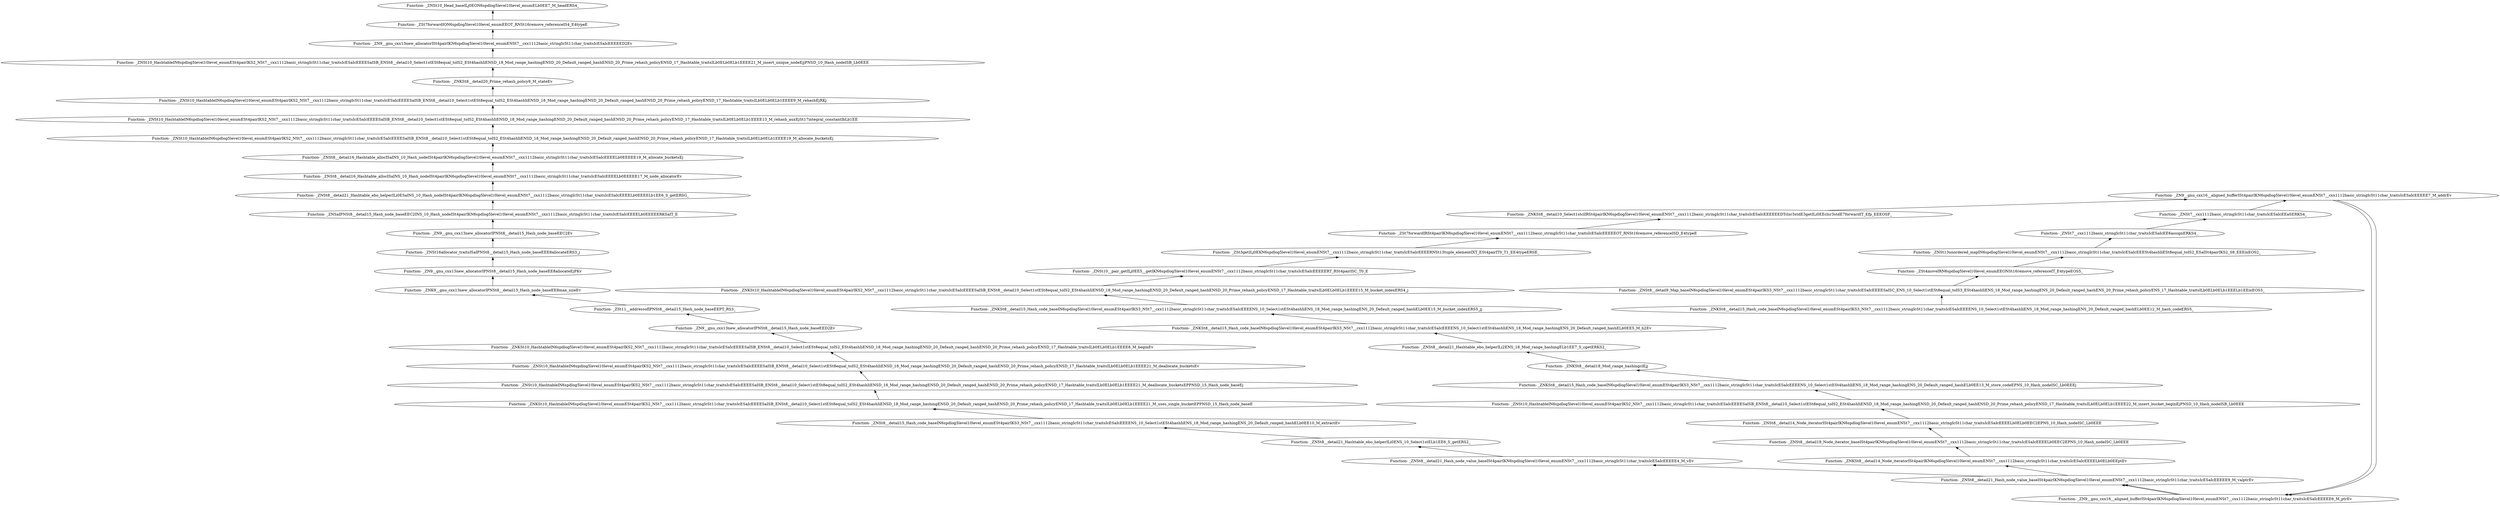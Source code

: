 digraph {
	"Function- _ZNKSt8__detail15_Hash_code_baseIN6spdlog5level10level_enumESt4pairIKS3_NSt7__cxx1112basic_stringIcSt11char_traitsIcESaIcEEEENS_10_Select1stESt4hashIiENS_18_Mod_range_hashingENS_20_Default_ranged_hashELb0EE12_M_hash_codeERS5_"
	"Function- _ZNSt8__detail9_Map_baseIN6spdlog5level10level_enumESt4pairIKS3_NSt7__cxx1112basic_stringIcSt11char_traitsIcESaIcEEEESaISC_ENS_10_Select1stESt8equal_toIS3_ESt4hashIiENS_18_Mod_range_hashingENS_20_Default_ranged_hashENS_20_Prime_rehash_policyENS_17_Hashtable_traitsILb0ELb0ELb1EEELb1EEixEOS3_"
	"Function- _ZNSt8__detail9_Map_baseIN6spdlog5level10level_enumESt4pairIKS3_NSt7__cxx1112basic_stringIcSt11char_traitsIcESaIcEEEESaISC_ENS_10_Select1stESt8equal_toIS3_ESt4hashIiENS_18_Mod_range_hashingENS_20_Default_ranged_hashENS_20_Prime_rehash_policyENS_17_Hashtable_traitsILb0ELb0ELb1EEELb1EEixEOS3_" -> "Function- _ZNKSt8__detail15_Hash_code_baseIN6spdlog5level10level_enumESt4pairIKS3_NSt7__cxx1112basic_stringIcSt11char_traitsIcESaIcEEEENS_10_Select1stESt4hashIiENS_18_Mod_range_hashingENS_20_Default_ranged_hashELb0EE12_M_hash_codeERS5_" [dir=back]
	"Function- _ZSt4moveIRN6spdlog5level10level_enumEEONSt16remove_referenceIT_E4typeEOS5_"
	"Function- _ZSt4moveIRN6spdlog5level10level_enumEEONSt16remove_referenceIT_E4typeEOS5_" -> "Function- _ZNSt8__detail9_Map_baseIN6spdlog5level10level_enumESt4pairIKS3_NSt7__cxx1112basic_stringIcSt11char_traitsIcESaIcEEEESaISC_ENS_10_Select1stESt8equal_toIS3_ESt4hashIiENS_18_Mod_range_hashingENS_20_Default_ranged_hashENS_20_Prime_rehash_policyENS_17_Hashtable_traitsILb0ELb0ELb1EEELb1EEixEOS3_" [dir=back]
	"Function- _ZNSt13unordered_mapIN6spdlog5level10level_enumENSt7__cxx1112basic_stringIcSt11char_traitsIcESaIcEEESt4hashIiESt8equal_toIS2_ESaISt4pairIKS2_S8_EEEixEOS2_"
	"Function- _ZNSt13unordered_mapIN6spdlog5level10level_enumENSt7__cxx1112basic_stringIcSt11char_traitsIcESaIcEEESt4hashIiESt8equal_toIS2_ESaISt4pairIKS2_S8_EEEixEOS2_" -> "Function- _ZSt4moveIRN6spdlog5level10level_enumEEONSt16remove_referenceIT_E4typeEOS5_" [dir=back]
	"Function- _ZNSt7__cxx1112basic_stringIcSt11char_traitsIcESaIcEE6assignERKS4_"
	"Function- _ZNSt7__cxx1112basic_stringIcSt11char_traitsIcESaIcEE6assignERKS4_" -> "Function- _ZNSt13unordered_mapIN6spdlog5level10level_enumENSt7__cxx1112basic_stringIcSt11char_traitsIcESaIcEEESt4hashIiESt8equal_toIS2_ESaISt4pairIKS2_S8_EEEixEOS2_" [dir=back]
	"Function- _ZNSt7__cxx1112basic_stringIcSt11char_traitsIcESaIcEEaSERKS4_"
	"Function- _ZNSt7__cxx1112basic_stringIcSt11char_traitsIcESaIcEEaSERKS4_" -> "Function- _ZNSt7__cxx1112basic_stringIcSt11char_traitsIcESaIcEE6assignERKS4_" [dir=back]
	"Function- _ZN9__gnu_cxx16__aligned_bufferISt4pairIKN6spdlog5level10level_enumENSt7__cxx1112basic_stringIcSt11char_traitsIcESaIcEEEEE7_M_addrEv"
	"Function- _ZN9__gnu_cxx16__aligned_bufferISt4pairIKN6spdlog5level10level_enumENSt7__cxx1112basic_stringIcSt11char_traitsIcESaIcEEEEE7_M_addrEv" -> "Function- _ZNSt7__cxx1112basic_stringIcSt11char_traitsIcESaIcEEaSERKS4_" [dir=back]
	"Function- _ZN9__gnu_cxx16__aligned_bufferISt4pairIKN6spdlog5level10level_enumENSt7__cxx1112basic_stringIcSt11char_traitsIcESaIcEEEEE6_M_ptrEv"
	"Function- _ZN9__gnu_cxx16__aligned_bufferISt4pairIKN6spdlog5level10level_enumENSt7__cxx1112basic_stringIcSt11char_traitsIcESaIcEEEEE6_M_ptrEv" -> "Function- _ZN9__gnu_cxx16__aligned_bufferISt4pairIKN6spdlog5level10level_enumENSt7__cxx1112basic_stringIcSt11char_traitsIcESaIcEEEEE7_M_addrEv" [dir=back]
	"Function- _ZNSt8__detail21_Hash_node_value_baseISt4pairIKN6spdlog5level10level_enumENSt7__cxx1112basic_stringIcSt11char_traitsIcESaIcEEEEE9_M_valptrEv"
	"Function- _ZNSt8__detail21_Hash_node_value_baseISt4pairIKN6spdlog5level10level_enumENSt7__cxx1112basic_stringIcSt11char_traitsIcESaIcEEEEE9_M_valptrEv" -> "Function- _ZN9__gnu_cxx16__aligned_bufferISt4pairIKN6spdlog5level10level_enumENSt7__cxx1112basic_stringIcSt11char_traitsIcESaIcEEEEE6_M_ptrEv" [dir=back]
	"Function- _ZNKSt8__detail14_Node_iteratorISt4pairIKN6spdlog5level10level_enumENSt7__cxx1112basic_stringIcSt11char_traitsIcESaIcEEEELb0ELb0EEptEv"
	"Function- _ZNKSt8__detail14_Node_iteratorISt4pairIKN6spdlog5level10level_enumENSt7__cxx1112basic_stringIcSt11char_traitsIcESaIcEEEELb0ELb0EEptEv" -> "Function- _ZNSt8__detail21_Hash_node_value_baseISt4pairIKN6spdlog5level10level_enumENSt7__cxx1112basic_stringIcSt11char_traitsIcESaIcEEEEE9_M_valptrEv" [dir=back]
	"Function- _ZNSt8__detail19_Node_iterator_baseISt4pairIKN6spdlog5level10level_enumENSt7__cxx1112basic_stringIcSt11char_traitsIcESaIcEEEELb0EEC2EPNS_10_Hash_nodeISC_Lb0EEE"
	"Function- _ZNSt8__detail19_Node_iterator_baseISt4pairIKN6spdlog5level10level_enumENSt7__cxx1112basic_stringIcSt11char_traitsIcESaIcEEEELb0EEC2EPNS_10_Hash_nodeISC_Lb0EEE" -> "Function- _ZNKSt8__detail14_Node_iteratorISt4pairIKN6spdlog5level10level_enumENSt7__cxx1112basic_stringIcSt11char_traitsIcESaIcEEEELb0ELb0EEptEv" [dir=back]
	"Function- _ZNSt8__detail14_Node_iteratorISt4pairIKN6spdlog5level10level_enumENSt7__cxx1112basic_stringIcSt11char_traitsIcESaIcEEEELb0ELb0EEC2EPNS_10_Hash_nodeISC_Lb0EEE"
	"Function- _ZNSt8__detail14_Node_iteratorISt4pairIKN6spdlog5level10level_enumENSt7__cxx1112basic_stringIcSt11char_traitsIcESaIcEEEELb0ELb0EEC2EPNS_10_Hash_nodeISC_Lb0EEE" -> "Function- _ZNSt8__detail19_Node_iterator_baseISt4pairIKN6spdlog5level10level_enumENSt7__cxx1112basic_stringIcSt11char_traitsIcESaIcEEEELb0EEC2EPNS_10_Hash_nodeISC_Lb0EEE" [dir=back]
	"Function- _ZNSt10_HashtableIN6spdlog5level10level_enumESt4pairIKS2_NSt7__cxx1112basic_stringIcSt11char_traitsIcESaIcEEEESaISB_ENSt8__detail10_Select1stESt8equal_toIS2_ESt4hashIiENSD_18_Mod_range_hashingENSD_20_Default_ranged_hashENSD_20_Prime_rehash_policyENSD_17_Hashtable_traitsILb0ELb0ELb1EEEE22_M_insert_bucket_beginEjPNSD_10_Hash_nodeISB_Lb0EEE"
	"Function- _ZNSt10_HashtableIN6spdlog5level10level_enumESt4pairIKS2_NSt7__cxx1112basic_stringIcSt11char_traitsIcESaIcEEEESaISB_ENSt8__detail10_Select1stESt8equal_toIS2_ESt4hashIiENSD_18_Mod_range_hashingENSD_20_Default_ranged_hashENSD_20_Prime_rehash_policyENSD_17_Hashtable_traitsILb0ELb0ELb1EEEE22_M_insert_bucket_beginEjPNSD_10_Hash_nodeISB_Lb0EEE" -> "Function- _ZNSt8__detail14_Node_iteratorISt4pairIKN6spdlog5level10level_enumENSt7__cxx1112basic_stringIcSt11char_traitsIcESaIcEEEELb0ELb0EEC2EPNS_10_Hash_nodeISC_Lb0EEE" [dir=back]
	"Function- _ZNKSt8__detail15_Hash_code_baseIN6spdlog5level10level_enumESt4pairIKS3_NSt7__cxx1112basic_stringIcSt11char_traitsIcESaIcEEEENS_10_Select1stESt4hashIiENS_18_Mod_range_hashingENS_20_Default_ranged_hashELb0EE13_M_store_codeEPNS_10_Hash_nodeISC_Lb0EEEj"
	"Function- _ZNKSt8__detail15_Hash_code_baseIN6spdlog5level10level_enumESt4pairIKS3_NSt7__cxx1112basic_stringIcSt11char_traitsIcESaIcEEEENS_10_Select1stESt4hashIiENS_18_Mod_range_hashingENS_20_Default_ranged_hashELb0EE13_M_store_codeEPNS_10_Hash_nodeISC_Lb0EEEj" -> "Function- _ZNSt10_HashtableIN6spdlog5level10level_enumESt4pairIKS2_NSt7__cxx1112basic_stringIcSt11char_traitsIcESaIcEEEESaISB_ENSt8__detail10_Select1stESt8equal_toIS2_ESt4hashIiENSD_18_Mod_range_hashingENSD_20_Default_ranged_hashENSD_20_Prime_rehash_policyENSD_17_Hashtable_traitsILb0ELb0ELb1EEEE22_M_insert_bucket_beginEjPNSD_10_Hash_nodeISB_Lb0EEE" [dir=back]
	"Function- _ZNKSt8__detail18_Mod_range_hashingclEjj"
	"Function- _ZNKSt8__detail18_Mod_range_hashingclEjj" -> "Function- _ZNKSt8__detail15_Hash_code_baseIN6spdlog5level10level_enumESt4pairIKS3_NSt7__cxx1112basic_stringIcSt11char_traitsIcESaIcEEEENS_10_Select1stESt4hashIiENS_18_Mod_range_hashingENS_20_Default_ranged_hashELb0EE13_M_store_codeEPNS_10_Hash_nodeISC_Lb0EEEj" [dir=back]
	"Function- _ZNSt8__detail21_Hashtable_ebo_helperILi2ENS_18_Mod_range_hashingELb1EE7_S_cgetERKS2_"
	"Function- _ZNSt8__detail21_Hashtable_ebo_helperILi2ENS_18_Mod_range_hashingELb1EE7_S_cgetERKS2_" -> "Function- _ZNKSt8__detail18_Mod_range_hashingclEjj" [dir=back]
	"Function- _ZNKSt8__detail15_Hash_code_baseIN6spdlog5level10level_enumESt4pairIKS3_NSt7__cxx1112basic_stringIcSt11char_traitsIcESaIcEEEENS_10_Select1stESt4hashIiENS_18_Mod_range_hashingENS_20_Default_ranged_hashELb0EE5_M_h2Ev"
	"Function- _ZNKSt8__detail15_Hash_code_baseIN6spdlog5level10level_enumESt4pairIKS3_NSt7__cxx1112basic_stringIcSt11char_traitsIcESaIcEEEENS_10_Select1stESt4hashIiENS_18_Mod_range_hashingENS_20_Default_ranged_hashELb0EE5_M_h2Ev" -> "Function- _ZNSt8__detail21_Hashtable_ebo_helperILi2ENS_18_Mod_range_hashingELb1EE7_S_cgetERKS2_" [dir=back]
	"Function- _ZNKSt8__detail15_Hash_code_baseIN6spdlog5level10level_enumESt4pairIKS3_NSt7__cxx1112basic_stringIcSt11char_traitsIcESaIcEEEENS_10_Select1stESt4hashIiENS_18_Mod_range_hashingENS_20_Default_ranged_hashELb0EE15_M_bucket_indexERS5_jj"
	"Function- _ZNKSt8__detail15_Hash_code_baseIN6spdlog5level10level_enumESt4pairIKS3_NSt7__cxx1112basic_stringIcSt11char_traitsIcESaIcEEEENS_10_Select1stESt4hashIiENS_18_Mod_range_hashingENS_20_Default_ranged_hashELb0EE15_M_bucket_indexERS5_jj" -> "Function- _ZNKSt8__detail15_Hash_code_baseIN6spdlog5level10level_enumESt4pairIKS3_NSt7__cxx1112basic_stringIcSt11char_traitsIcESaIcEEEENS_10_Select1stESt4hashIiENS_18_Mod_range_hashingENS_20_Default_ranged_hashELb0EE5_M_h2Ev" [dir=back]
	"Function- _ZNKSt10_HashtableIN6spdlog5level10level_enumESt4pairIKS2_NSt7__cxx1112basic_stringIcSt11char_traitsIcESaIcEEEESaISB_ENSt8__detail10_Select1stESt8equal_toIS2_ESt4hashIiENSD_18_Mod_range_hashingENSD_20_Default_ranged_hashENSD_20_Prime_rehash_policyENSD_17_Hashtable_traitsILb0ELb0ELb1EEEE15_M_bucket_indexERS4_j"
	"Function- _ZNKSt10_HashtableIN6spdlog5level10level_enumESt4pairIKS2_NSt7__cxx1112basic_stringIcSt11char_traitsIcESaIcEEEESaISB_ENSt8__detail10_Select1stESt8equal_toIS2_ESt4hashIiENSD_18_Mod_range_hashingENSD_20_Default_ranged_hashENSD_20_Prime_rehash_policyENSD_17_Hashtable_traitsILb0ELb0ELb1EEEE15_M_bucket_indexERS4_j" -> "Function- _ZNKSt8__detail15_Hash_code_baseIN6spdlog5level10level_enumESt4pairIKS3_NSt7__cxx1112basic_stringIcSt11char_traitsIcESaIcEEEENS_10_Select1stESt4hashIiENS_18_Mod_range_hashingENS_20_Default_ranged_hashELb0EE15_M_bucket_indexERS5_jj" [dir=back]
	"Function- _ZNSt10__pair_getILj0EE5__getIKN6spdlog5level10level_enumENSt7__cxx1112basic_stringIcSt11char_traitsIcESaIcEEEEERT_RSt4pairISC_T0_E"
	"Function- _ZNSt10__pair_getILj0EE5__getIKN6spdlog5level10level_enumENSt7__cxx1112basic_stringIcSt11char_traitsIcESaIcEEEEERT_RSt4pairISC_T0_E" -> "Function- _ZNKSt10_HashtableIN6spdlog5level10level_enumESt4pairIKS2_NSt7__cxx1112basic_stringIcSt11char_traitsIcESaIcEEEESaISB_ENSt8__detail10_Select1stESt8equal_toIS2_ESt4hashIiENSD_18_Mod_range_hashingENSD_20_Default_ranged_hashENSD_20_Prime_rehash_policyENSD_17_Hashtable_traitsILb0ELb0ELb1EEEE15_M_bucket_indexERS4_j" [dir=back]
	"Function- _ZSt3getILj0EKN6spdlog5level10level_enumENSt7__cxx1112basic_stringIcSt11char_traitsIcESaIcEEEERNSt13tuple_elementIXT_ESt4pairIT0_T1_EE4typeERSE_"
	"Function- _ZSt3getILj0EKN6spdlog5level10level_enumENSt7__cxx1112basic_stringIcSt11char_traitsIcESaIcEEEERNSt13tuple_elementIXT_ESt4pairIT0_T1_EE4typeERSE_" -> "Function- _ZNSt10__pair_getILj0EE5__getIKN6spdlog5level10level_enumENSt7__cxx1112basic_stringIcSt11char_traitsIcESaIcEEEEERT_RSt4pairISC_T0_E" [dir=back]
	"Function- _ZSt7forwardIRSt4pairIKN6spdlog5level10level_enumENSt7__cxx1112basic_stringIcSt11char_traitsIcESaIcEEEEEOT_RNSt16remove_referenceISD_E4typeE"
	"Function- _ZSt7forwardIRSt4pairIKN6spdlog5level10level_enumENSt7__cxx1112basic_stringIcSt11char_traitsIcESaIcEEEEEOT_RNSt16remove_referenceISD_E4typeE" -> "Function- _ZSt3getILj0EKN6spdlog5level10level_enumENSt7__cxx1112basic_stringIcSt11char_traitsIcESaIcEEEERNSt13tuple_elementIXT_ESt4pairIT0_T1_EE4typeERSE_" [dir=back]
	"Function- _ZNKSt8__detail10_Select1stclIRSt4pairIKN6spdlog5level10level_enumENSt7__cxx1112basic_stringIcSt11char_traitsIcESaIcEEEEEEDTclsr3stdE3getILi0EEclsr3stdE7forwardIT_Efp_EEEOSF_"
	"Function- _ZNKSt8__detail10_Select1stclIRSt4pairIKN6spdlog5level10level_enumENSt7__cxx1112basic_stringIcSt11char_traitsIcESaIcEEEEEEDTclsr3stdE3getILi0EEclsr3stdE7forwardIT_Efp_EEEOSF_" -> "Function- _ZSt7forwardIRSt4pairIKN6spdlog5level10level_enumENSt7__cxx1112basic_stringIcSt11char_traitsIcESaIcEEEEEOT_RNSt16remove_referenceISD_E4typeE" [dir=back]
	"Function- _ZN9__gnu_cxx16__aligned_bufferISt4pairIKN6spdlog5level10level_enumENSt7__cxx1112basic_stringIcSt11char_traitsIcESaIcEEEEE7_M_addrEv"
	"Function- _ZN9__gnu_cxx16__aligned_bufferISt4pairIKN6spdlog5level10level_enumENSt7__cxx1112basic_stringIcSt11char_traitsIcESaIcEEEEE7_M_addrEv" -> "Function- _ZNKSt8__detail10_Select1stclIRSt4pairIKN6spdlog5level10level_enumENSt7__cxx1112basic_stringIcSt11char_traitsIcESaIcEEEEEEDTclsr3stdE3getILi0EEclsr3stdE7forwardIT_Efp_EEEOSF_" [dir=back]
	"Function- _ZN9__gnu_cxx16__aligned_bufferISt4pairIKN6spdlog5level10level_enumENSt7__cxx1112basic_stringIcSt11char_traitsIcESaIcEEEEE6_M_ptrEv"
	"Function- _ZN9__gnu_cxx16__aligned_bufferISt4pairIKN6spdlog5level10level_enumENSt7__cxx1112basic_stringIcSt11char_traitsIcESaIcEEEEE6_M_ptrEv" -> "Function- _ZN9__gnu_cxx16__aligned_bufferISt4pairIKN6spdlog5level10level_enumENSt7__cxx1112basic_stringIcSt11char_traitsIcESaIcEEEEE7_M_addrEv" [dir=back]
	"Function- _ZNSt8__detail21_Hash_node_value_baseISt4pairIKN6spdlog5level10level_enumENSt7__cxx1112basic_stringIcSt11char_traitsIcESaIcEEEEE9_M_valptrEv"
	"Function- _ZNSt8__detail21_Hash_node_value_baseISt4pairIKN6spdlog5level10level_enumENSt7__cxx1112basic_stringIcSt11char_traitsIcESaIcEEEEE9_M_valptrEv" -> "Function- _ZN9__gnu_cxx16__aligned_bufferISt4pairIKN6spdlog5level10level_enumENSt7__cxx1112basic_stringIcSt11char_traitsIcESaIcEEEEE6_M_ptrEv" [dir=back]
	"Function- _ZNSt8__detail21_Hash_node_value_baseISt4pairIKN6spdlog5level10level_enumENSt7__cxx1112basic_stringIcSt11char_traitsIcESaIcEEEEE4_M_vEv"
	"Function- _ZNSt8__detail21_Hash_node_value_baseISt4pairIKN6spdlog5level10level_enumENSt7__cxx1112basic_stringIcSt11char_traitsIcESaIcEEEEE4_M_vEv" -> "Function- _ZNSt8__detail21_Hash_node_value_baseISt4pairIKN6spdlog5level10level_enumENSt7__cxx1112basic_stringIcSt11char_traitsIcESaIcEEEEE9_M_valptrEv" [dir=back]
	"Function- _ZNSt8__detail21_Hashtable_ebo_helperILi0ENS_10_Select1stELb1EE6_S_getERS2_"
	"Function- _ZNSt8__detail21_Hashtable_ebo_helperILi0ENS_10_Select1stELb1EE6_S_getERS2_" -> "Function- _ZNSt8__detail21_Hash_node_value_baseISt4pairIKN6spdlog5level10level_enumENSt7__cxx1112basic_stringIcSt11char_traitsIcESaIcEEEEE4_M_vEv" [dir=back]
	"Function- _ZNSt8__detail15_Hash_code_baseIN6spdlog5level10level_enumESt4pairIKS3_NSt7__cxx1112basic_stringIcSt11char_traitsIcESaIcEEEENS_10_Select1stESt4hashIiENS_18_Mod_range_hashingENS_20_Default_ranged_hashELb0EE10_M_extractEv"
	"Function- _ZNSt8__detail15_Hash_code_baseIN6spdlog5level10level_enumESt4pairIKS3_NSt7__cxx1112basic_stringIcSt11char_traitsIcESaIcEEEENS_10_Select1stESt4hashIiENS_18_Mod_range_hashingENS_20_Default_ranged_hashELb0EE10_M_extractEv" -> "Function- _ZNSt8__detail21_Hashtable_ebo_helperILi0ENS_10_Select1stELb1EE6_S_getERS2_" [dir=back]
	"Function- _ZNKSt10_HashtableIN6spdlog5level10level_enumESt4pairIKS2_NSt7__cxx1112basic_stringIcSt11char_traitsIcESaIcEEEESaISB_ENSt8__detail10_Select1stESt8equal_toIS2_ESt4hashIiENSD_18_Mod_range_hashingENSD_20_Default_ranged_hashENSD_20_Prime_rehash_policyENSD_17_Hashtable_traitsILb0ELb0ELb1EEEE21_M_uses_single_bucketEPPNSD_15_Hash_node_baseE"
	"Function- _ZNKSt10_HashtableIN6spdlog5level10level_enumESt4pairIKS2_NSt7__cxx1112basic_stringIcSt11char_traitsIcESaIcEEEESaISB_ENSt8__detail10_Select1stESt8equal_toIS2_ESt4hashIiENSD_18_Mod_range_hashingENSD_20_Default_ranged_hashENSD_20_Prime_rehash_policyENSD_17_Hashtable_traitsILb0ELb0ELb1EEEE21_M_uses_single_bucketEPPNSD_15_Hash_node_baseE" -> "Function- _ZNSt8__detail15_Hash_code_baseIN6spdlog5level10level_enumESt4pairIKS3_NSt7__cxx1112basic_stringIcSt11char_traitsIcESaIcEEEENS_10_Select1stESt4hashIiENS_18_Mod_range_hashingENS_20_Default_ranged_hashELb0EE10_M_extractEv" [dir=back]
	"Function- _ZNSt10_HashtableIN6spdlog5level10level_enumESt4pairIKS2_NSt7__cxx1112basic_stringIcSt11char_traitsIcESaIcEEEESaISB_ENSt8__detail10_Select1stESt8equal_toIS2_ESt4hashIiENSD_18_Mod_range_hashingENSD_20_Default_ranged_hashENSD_20_Prime_rehash_policyENSD_17_Hashtable_traitsILb0ELb0ELb1EEEE21_M_deallocate_bucketsEPPNSD_15_Hash_node_baseEj"
	"Function- _ZNSt10_HashtableIN6spdlog5level10level_enumESt4pairIKS2_NSt7__cxx1112basic_stringIcSt11char_traitsIcESaIcEEEESaISB_ENSt8__detail10_Select1stESt8equal_toIS2_ESt4hashIiENSD_18_Mod_range_hashingENSD_20_Default_ranged_hashENSD_20_Prime_rehash_policyENSD_17_Hashtable_traitsILb0ELb0ELb1EEEE21_M_deallocate_bucketsEPPNSD_15_Hash_node_baseEj" -> "Function- _ZNKSt10_HashtableIN6spdlog5level10level_enumESt4pairIKS2_NSt7__cxx1112basic_stringIcSt11char_traitsIcESaIcEEEESaISB_ENSt8__detail10_Select1stESt8equal_toIS2_ESt4hashIiENSD_18_Mod_range_hashingENSD_20_Default_ranged_hashENSD_20_Prime_rehash_policyENSD_17_Hashtable_traitsILb0ELb0ELb1EEEE21_M_uses_single_bucketEPPNSD_15_Hash_node_baseE" [dir=back]
	"Function- _ZNSt10_HashtableIN6spdlog5level10level_enumESt4pairIKS2_NSt7__cxx1112basic_stringIcSt11char_traitsIcESaIcEEEESaISB_ENSt8__detail10_Select1stESt8equal_toIS2_ESt4hashIiENSD_18_Mod_range_hashingENSD_20_Default_ranged_hashENSD_20_Prime_rehash_policyENSD_17_Hashtable_traitsILb0ELb0ELb1EEEE21_M_deallocate_bucketsEv"
	"Function- _ZNSt10_HashtableIN6spdlog5level10level_enumESt4pairIKS2_NSt7__cxx1112basic_stringIcSt11char_traitsIcESaIcEEEESaISB_ENSt8__detail10_Select1stESt8equal_toIS2_ESt4hashIiENSD_18_Mod_range_hashingENSD_20_Default_ranged_hashENSD_20_Prime_rehash_policyENSD_17_Hashtable_traitsILb0ELb0ELb1EEEE21_M_deallocate_bucketsEv" -> "Function- _ZNSt10_HashtableIN6spdlog5level10level_enumESt4pairIKS2_NSt7__cxx1112basic_stringIcSt11char_traitsIcESaIcEEEESaISB_ENSt8__detail10_Select1stESt8equal_toIS2_ESt4hashIiENSD_18_Mod_range_hashingENSD_20_Default_ranged_hashENSD_20_Prime_rehash_policyENSD_17_Hashtable_traitsILb0ELb0ELb1EEEE21_M_deallocate_bucketsEPPNSD_15_Hash_node_baseEj" [dir=back]
	"Function- _ZNKSt10_HashtableIN6spdlog5level10level_enumESt4pairIKS2_NSt7__cxx1112basic_stringIcSt11char_traitsIcESaIcEEEESaISB_ENSt8__detail10_Select1stESt8equal_toIS2_ESt4hashIiENSD_18_Mod_range_hashingENSD_20_Default_ranged_hashENSD_20_Prime_rehash_policyENSD_17_Hashtable_traitsILb0ELb0ELb1EEEE8_M_beginEv"
	"Function- _ZNKSt10_HashtableIN6spdlog5level10level_enumESt4pairIKS2_NSt7__cxx1112basic_stringIcSt11char_traitsIcESaIcEEEESaISB_ENSt8__detail10_Select1stESt8equal_toIS2_ESt4hashIiENSD_18_Mod_range_hashingENSD_20_Default_ranged_hashENSD_20_Prime_rehash_policyENSD_17_Hashtable_traitsILb0ELb0ELb1EEEE8_M_beginEv" -> "Function- _ZNSt10_HashtableIN6spdlog5level10level_enumESt4pairIKS2_NSt7__cxx1112basic_stringIcSt11char_traitsIcESaIcEEEESaISB_ENSt8__detail10_Select1stESt8equal_toIS2_ESt4hashIiENSD_18_Mod_range_hashingENSD_20_Default_ranged_hashENSD_20_Prime_rehash_policyENSD_17_Hashtable_traitsILb0ELb0ELb1EEEE21_M_deallocate_bucketsEv" [dir=back]
	"Function- _ZN9__gnu_cxx13new_allocatorIPNSt8__detail15_Hash_node_baseEED2Ev"
	"Function- _ZN9__gnu_cxx13new_allocatorIPNSt8__detail15_Hash_node_baseEED2Ev" -> "Function- _ZNKSt10_HashtableIN6spdlog5level10level_enumESt4pairIKS2_NSt7__cxx1112basic_stringIcSt11char_traitsIcESaIcEEEESaISB_ENSt8__detail10_Select1stESt8equal_toIS2_ESt4hashIiENSD_18_Mod_range_hashingENSD_20_Default_ranged_hashENSD_20_Prime_rehash_policyENSD_17_Hashtable_traitsILb0ELb0ELb1EEEE8_M_beginEv" [dir=back]
	"Function- _ZSt11__addressofIPNSt8__detail15_Hash_node_baseEEPT_RS3_"
	"Function- _ZSt11__addressofIPNSt8__detail15_Hash_node_baseEEPT_RS3_" -> "Function- _ZN9__gnu_cxx13new_allocatorIPNSt8__detail15_Hash_node_baseEED2Ev" [dir=back]
	"Function- _ZNK9__gnu_cxx13new_allocatorIPNSt8__detail15_Hash_node_baseEE8max_sizeEv"
	"Function- _ZNK9__gnu_cxx13new_allocatorIPNSt8__detail15_Hash_node_baseEE8max_sizeEv" -> "Function- _ZSt11__addressofIPNSt8__detail15_Hash_node_baseEEPT_RS3_" [dir=back]
	"Function- _ZN9__gnu_cxx13new_allocatorIPNSt8__detail15_Hash_node_baseEE8allocateEjPKv"
	"Function- _ZN9__gnu_cxx13new_allocatorIPNSt8__detail15_Hash_node_baseEE8allocateEjPKv" -> "Function- _ZNK9__gnu_cxx13new_allocatorIPNSt8__detail15_Hash_node_baseEE8max_sizeEv" [dir=back]
	"Function- _ZNSt16allocator_traitsISaIPNSt8__detail15_Hash_node_baseEEE8allocateERS3_j"
	"Function- _ZNSt16allocator_traitsISaIPNSt8__detail15_Hash_node_baseEEE8allocateERS3_j" -> "Function- _ZN9__gnu_cxx13new_allocatorIPNSt8__detail15_Hash_node_baseEE8allocateEjPKv" [dir=back]
	"Function- _ZN9__gnu_cxx13new_allocatorIPNSt8__detail15_Hash_node_baseEEC2Ev"
	"Function- _ZN9__gnu_cxx13new_allocatorIPNSt8__detail15_Hash_node_baseEEC2Ev" -> "Function- _ZNSt16allocator_traitsISaIPNSt8__detail15_Hash_node_baseEEE8allocateERS3_j" [dir=back]
	"Function- _ZNSaIPNSt8__detail15_Hash_node_baseEEC2INS_10_Hash_nodeISt4pairIKN6spdlog5level10level_enumENSt7__cxx1112basic_stringIcSt11char_traitsIcESaIcEEEELb0EEEEERKSaIT_E"
	"Function- _ZNSaIPNSt8__detail15_Hash_node_baseEEC2INS_10_Hash_nodeISt4pairIKN6spdlog5level10level_enumENSt7__cxx1112basic_stringIcSt11char_traitsIcESaIcEEEELb0EEEEERKSaIT_E" -> "Function- _ZN9__gnu_cxx13new_allocatorIPNSt8__detail15_Hash_node_baseEEC2Ev" [dir=back]
	"Function- _ZNSt8__detail21_Hashtable_ebo_helperILi0ESaINS_10_Hash_nodeISt4pairIKN6spdlog5level10level_enumENSt7__cxx1112basic_stringIcSt11char_traitsIcESaIcEEEELb0EEEELb1EE6_S_getERSG_"
	"Function- _ZNSt8__detail21_Hashtable_ebo_helperILi0ESaINS_10_Hash_nodeISt4pairIKN6spdlog5level10level_enumENSt7__cxx1112basic_stringIcSt11char_traitsIcESaIcEEEELb0EEEELb1EE6_S_getERSG_" -> "Function- _ZNSaIPNSt8__detail15_Hash_node_baseEEC2INS_10_Hash_nodeISt4pairIKN6spdlog5level10level_enumENSt7__cxx1112basic_stringIcSt11char_traitsIcESaIcEEEELb0EEEEERKSaIT_E" [dir=back]
	"Function- _ZNSt8__detail16_Hashtable_allocISaINS_10_Hash_nodeISt4pairIKN6spdlog5level10level_enumENSt7__cxx1112basic_stringIcSt11char_traitsIcESaIcEEEELb0EEEEE17_M_node_allocatorEv"
	"Function- _ZNSt8__detail16_Hashtable_allocISaINS_10_Hash_nodeISt4pairIKN6spdlog5level10level_enumENSt7__cxx1112basic_stringIcSt11char_traitsIcESaIcEEEELb0EEEEE17_M_node_allocatorEv" -> "Function- _ZNSt8__detail21_Hashtable_ebo_helperILi0ESaINS_10_Hash_nodeISt4pairIKN6spdlog5level10level_enumENSt7__cxx1112basic_stringIcSt11char_traitsIcESaIcEEEELb0EEEELb1EE6_S_getERSG_" [dir=back]
	"Function- _ZNSt8__detail16_Hashtable_allocISaINS_10_Hash_nodeISt4pairIKN6spdlog5level10level_enumENSt7__cxx1112basic_stringIcSt11char_traitsIcESaIcEEEELb0EEEEE19_M_allocate_bucketsEj"
	"Function- _ZNSt8__detail16_Hashtable_allocISaINS_10_Hash_nodeISt4pairIKN6spdlog5level10level_enumENSt7__cxx1112basic_stringIcSt11char_traitsIcESaIcEEEELb0EEEEE19_M_allocate_bucketsEj" -> "Function- _ZNSt8__detail16_Hashtable_allocISaINS_10_Hash_nodeISt4pairIKN6spdlog5level10level_enumENSt7__cxx1112basic_stringIcSt11char_traitsIcESaIcEEEELb0EEEEE17_M_node_allocatorEv" [dir=back]
	"Function- _ZNSt10_HashtableIN6spdlog5level10level_enumESt4pairIKS2_NSt7__cxx1112basic_stringIcSt11char_traitsIcESaIcEEEESaISB_ENSt8__detail10_Select1stESt8equal_toIS2_ESt4hashIiENSD_18_Mod_range_hashingENSD_20_Default_ranged_hashENSD_20_Prime_rehash_policyENSD_17_Hashtable_traitsILb0ELb0ELb1EEEE19_M_allocate_bucketsEj"
	"Function- _ZNSt10_HashtableIN6spdlog5level10level_enumESt4pairIKS2_NSt7__cxx1112basic_stringIcSt11char_traitsIcESaIcEEEESaISB_ENSt8__detail10_Select1stESt8equal_toIS2_ESt4hashIiENSD_18_Mod_range_hashingENSD_20_Default_ranged_hashENSD_20_Prime_rehash_policyENSD_17_Hashtable_traitsILb0ELb0ELb1EEEE19_M_allocate_bucketsEj" -> "Function- _ZNSt8__detail16_Hashtable_allocISaINS_10_Hash_nodeISt4pairIKN6spdlog5level10level_enumENSt7__cxx1112basic_stringIcSt11char_traitsIcESaIcEEEELb0EEEEE19_M_allocate_bucketsEj" [dir=back]
	"Function- _ZNSt10_HashtableIN6spdlog5level10level_enumESt4pairIKS2_NSt7__cxx1112basic_stringIcSt11char_traitsIcESaIcEEEESaISB_ENSt8__detail10_Select1stESt8equal_toIS2_ESt4hashIiENSD_18_Mod_range_hashingENSD_20_Default_ranged_hashENSD_20_Prime_rehash_policyENSD_17_Hashtable_traitsILb0ELb0ELb1EEEE13_M_rehash_auxEjSt17integral_constantIbLb1EE"
	"Function- _ZNSt10_HashtableIN6spdlog5level10level_enumESt4pairIKS2_NSt7__cxx1112basic_stringIcSt11char_traitsIcESaIcEEEESaISB_ENSt8__detail10_Select1stESt8equal_toIS2_ESt4hashIiENSD_18_Mod_range_hashingENSD_20_Default_ranged_hashENSD_20_Prime_rehash_policyENSD_17_Hashtable_traitsILb0ELb0ELb1EEEE13_M_rehash_auxEjSt17integral_constantIbLb1EE" -> "Function- _ZNSt10_HashtableIN6spdlog5level10level_enumESt4pairIKS2_NSt7__cxx1112basic_stringIcSt11char_traitsIcESaIcEEEESaISB_ENSt8__detail10_Select1stESt8equal_toIS2_ESt4hashIiENSD_18_Mod_range_hashingENSD_20_Default_ranged_hashENSD_20_Prime_rehash_policyENSD_17_Hashtable_traitsILb0ELb0ELb1EEEE19_M_allocate_bucketsEj" [dir=back]
	"Function- _ZNSt10_HashtableIN6spdlog5level10level_enumESt4pairIKS2_NSt7__cxx1112basic_stringIcSt11char_traitsIcESaIcEEEESaISB_ENSt8__detail10_Select1stESt8equal_toIS2_ESt4hashIiENSD_18_Mod_range_hashingENSD_20_Default_ranged_hashENSD_20_Prime_rehash_policyENSD_17_Hashtable_traitsILb0ELb0ELb1EEEE9_M_rehashEjRKj"
	"Function- _ZNSt10_HashtableIN6spdlog5level10level_enumESt4pairIKS2_NSt7__cxx1112basic_stringIcSt11char_traitsIcESaIcEEEESaISB_ENSt8__detail10_Select1stESt8equal_toIS2_ESt4hashIiENSD_18_Mod_range_hashingENSD_20_Default_ranged_hashENSD_20_Prime_rehash_policyENSD_17_Hashtable_traitsILb0ELb0ELb1EEEE9_M_rehashEjRKj" -> "Function- _ZNSt10_HashtableIN6spdlog5level10level_enumESt4pairIKS2_NSt7__cxx1112basic_stringIcSt11char_traitsIcESaIcEEEESaISB_ENSt8__detail10_Select1stESt8equal_toIS2_ESt4hashIiENSD_18_Mod_range_hashingENSD_20_Default_ranged_hashENSD_20_Prime_rehash_policyENSD_17_Hashtable_traitsILb0ELb0ELb1EEEE13_M_rehash_auxEjSt17integral_constantIbLb1EE" [dir=back]
	"Function- _ZNKSt8__detail20_Prime_rehash_policy8_M_stateEv"
	"Function- _ZNKSt8__detail20_Prime_rehash_policy8_M_stateEv" -> "Function- _ZNSt10_HashtableIN6spdlog5level10level_enumESt4pairIKS2_NSt7__cxx1112basic_stringIcSt11char_traitsIcESaIcEEEESaISB_ENSt8__detail10_Select1stESt8equal_toIS2_ESt4hashIiENSD_18_Mod_range_hashingENSD_20_Default_ranged_hashENSD_20_Prime_rehash_policyENSD_17_Hashtable_traitsILb0ELb0ELb1EEEE9_M_rehashEjRKj" [dir=back]
	"Function- _ZNSt10_HashtableIN6spdlog5level10level_enumESt4pairIKS2_NSt7__cxx1112basic_stringIcSt11char_traitsIcESaIcEEEESaISB_ENSt8__detail10_Select1stESt8equal_toIS2_ESt4hashIiENSD_18_Mod_range_hashingENSD_20_Default_ranged_hashENSD_20_Prime_rehash_policyENSD_17_Hashtable_traitsILb0ELb0ELb1EEEE21_M_insert_unique_nodeEjjPNSD_10_Hash_nodeISB_Lb0EEE"
	"Function- _ZNSt10_HashtableIN6spdlog5level10level_enumESt4pairIKS2_NSt7__cxx1112basic_stringIcSt11char_traitsIcESaIcEEEESaISB_ENSt8__detail10_Select1stESt8equal_toIS2_ESt4hashIiENSD_18_Mod_range_hashingENSD_20_Default_ranged_hashENSD_20_Prime_rehash_policyENSD_17_Hashtable_traitsILb0ELb0ELb1EEEE21_M_insert_unique_nodeEjjPNSD_10_Hash_nodeISB_Lb0EEE" -> "Function- _ZNKSt8__detail20_Prime_rehash_policy8_M_stateEv" [dir=back]
	"Function- _ZN9__gnu_cxx13new_allocatorISt4pairIKN6spdlog5level10level_enumENSt7__cxx1112basic_stringIcSt11char_traitsIcESaIcEEEEED2Ev"
	"Function- _ZN9__gnu_cxx13new_allocatorISt4pairIKN6spdlog5level10level_enumENSt7__cxx1112basic_stringIcSt11char_traitsIcESaIcEEEEED2Ev" -> "Function- _ZNSt10_HashtableIN6spdlog5level10level_enumESt4pairIKS2_NSt7__cxx1112basic_stringIcSt11char_traitsIcESaIcEEEESaISB_ENSt8__detail10_Select1stESt8equal_toIS2_ESt4hashIiENSD_18_Mod_range_hashingENSD_20_Default_ranged_hashENSD_20_Prime_rehash_policyENSD_17_Hashtable_traitsILb0ELb0ELb1EEEE21_M_insert_unique_nodeEjjPNSD_10_Hash_nodeISB_Lb0EEE" [dir=back]
	"Function- _ZSt7forwardION6spdlog5level10level_enumEEOT_RNSt16remove_referenceIS4_E4typeE"
	"Function- _ZSt7forwardION6spdlog5level10level_enumEEOT_RNSt16remove_referenceIS4_E4typeE" -> "Function- _ZN9__gnu_cxx13new_allocatorISt4pairIKN6spdlog5level10level_enumENSt7__cxx1112basic_stringIcSt11char_traitsIcESaIcEEEEED2Ev" [dir=back]
	"Function- _ZNSt10_Head_baseILj0EON6spdlog5level10level_enumELb0EE7_M_headERS4_"
	"Function- _ZNSt10_Head_baseILj0EON6spdlog5level10level_enumELb0EE7_M_headERS4_" -> "Function- _ZSt7forwardION6spdlog5level10level_enumEEOT_RNSt16remove_referenceIS4_E4typeE" [dir=back]
}

